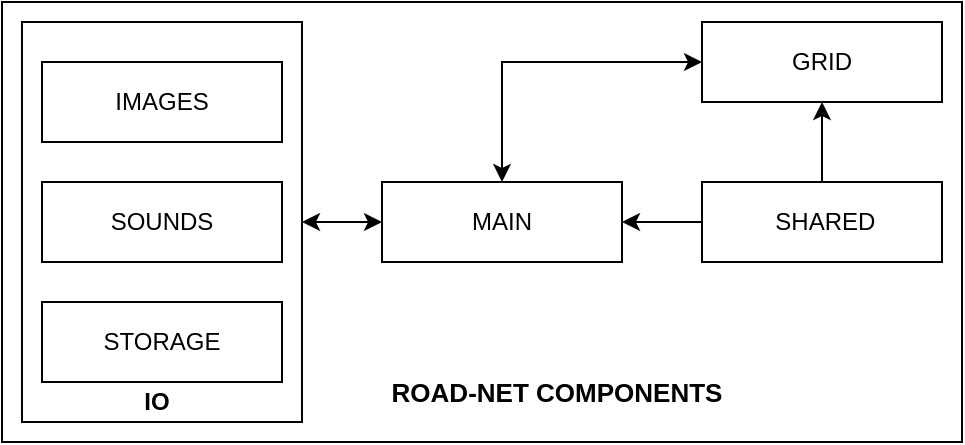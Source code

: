 <mxfile version="21.3.6" type="device" pages="3">
  <diagram name="Page-1" id="NRLE5QT62AbYSh7q1RxX">
    <mxGraphModel dx="819" dy="447" grid="1" gridSize="10" guides="1" tooltips="1" connect="1" arrows="1" fold="1" page="1" pageScale="1" pageWidth="850" pageHeight="1100" math="0" shadow="0">
      <root>
        <mxCell id="0" />
        <mxCell id="1" parent="0" />
        <mxCell id="btgFZBu5aH6P6C4e3eSE-1" value="" style="rounded=0;whiteSpace=wrap;html=1;fillColor=none;glass=0;shadow=0;" vertex="1" parent="1">
          <mxGeometry x="50" y="270" width="480" height="220" as="geometry" />
        </mxCell>
        <mxCell id="btgFZBu5aH6P6C4e3eSE-3" value="IMAGES" style="rounded=0;whiteSpace=wrap;html=1;" vertex="1" parent="1">
          <mxGeometry x="70" y="300" width="120" height="40" as="geometry" />
        </mxCell>
        <mxCell id="btgFZBu5aH6P6C4e3eSE-4" value="SOUNDS" style="rounded=0;whiteSpace=wrap;html=1;" vertex="1" parent="1">
          <mxGeometry x="70" y="360" width="120" height="40" as="geometry" />
        </mxCell>
        <mxCell id="btgFZBu5aH6P6C4e3eSE-6" value="STORAGE" style="rounded=0;whiteSpace=wrap;html=1;" vertex="1" parent="1">
          <mxGeometry x="70" y="420" width="120" height="40" as="geometry" />
        </mxCell>
        <mxCell id="btgFZBu5aH6P6C4e3eSE-17" value="" style="edgeStyle=orthogonalEdgeStyle;rounded=0;orthogonalLoop=1;jettySize=auto;html=1;" edge="1" parent="1" source="btgFZBu5aH6P6C4e3eSE-7" target="btgFZBu5aH6P6C4e3eSE-8">
          <mxGeometry relative="1" as="geometry" />
        </mxCell>
        <mxCell id="btgFZBu5aH6P6C4e3eSE-18" value="" style="edgeStyle=orthogonalEdgeStyle;rounded=0;orthogonalLoop=1;jettySize=auto;html=1;" edge="1" parent="1" source="btgFZBu5aH6P6C4e3eSE-7" target="btgFZBu5aH6P6C4e3eSE-9">
          <mxGeometry relative="1" as="geometry" />
        </mxCell>
        <mxCell id="btgFZBu5aH6P6C4e3eSE-7" value="&lt;p&gt;&amp;nbsp;SHARED&lt;/p&gt;" style="rounded=0;whiteSpace=wrap;html=1;" vertex="1" parent="1">
          <mxGeometry x="400" y="360" width="120" height="40" as="geometry" />
        </mxCell>
        <mxCell id="btgFZBu5aH6P6C4e3eSE-8" value="MAIN" style="rounded=0;whiteSpace=wrap;html=1;" vertex="1" parent="1">
          <mxGeometry x="240" y="360" width="120" height="40" as="geometry" />
        </mxCell>
        <mxCell id="btgFZBu5aH6P6C4e3eSE-9" value="GRID" style="rounded=0;whiteSpace=wrap;html=1;" vertex="1" parent="1">
          <mxGeometry x="400" y="280" width="120" height="40" as="geometry" />
        </mxCell>
        <mxCell id="btgFZBu5aH6P6C4e3eSE-28" value="" style="rounded=0;whiteSpace=wrap;html=1;fillColor=none;opacity=99;" vertex="1" parent="1">
          <mxGeometry x="60" y="280" width="140" height="200" as="geometry" />
        </mxCell>
        <mxCell id="btgFZBu5aH6P6C4e3eSE-30" value="" style="endArrow=classic;startArrow=classic;html=1;rounded=0;exitX=1;exitY=0.5;exitDx=0;exitDy=0;entryX=0;entryY=0.5;entryDx=0;entryDy=0;" edge="1" parent="1" source="btgFZBu5aH6P6C4e3eSE-28" target="btgFZBu5aH6P6C4e3eSE-8">
          <mxGeometry width="50" height="50" relative="1" as="geometry">
            <mxPoint x="260" y="450" as="sourcePoint" />
            <mxPoint x="310" y="400" as="targetPoint" />
          </mxGeometry>
        </mxCell>
        <mxCell id="btgFZBu5aH6P6C4e3eSE-31" value="&lt;b&gt;IO&lt;/b&gt;" style="text;html=1;strokeColor=none;fillColor=none;align=center;verticalAlign=middle;whiteSpace=wrap;rounded=0;" vertex="1" parent="1">
          <mxGeometry x="110" y="460" width="35" height="20" as="geometry" />
        </mxCell>
        <mxCell id="btgFZBu5aH6P6C4e3eSE-32" value="&lt;font style=&quot;font-size: 13px;&quot;&gt;&lt;b&gt;&lt;font style=&quot;font-size: 13px;&quot;&gt;ROAD-NET&lt;/font&gt; COMPONENTS&lt;/b&gt;&lt;/font&gt;" style="text;html=1;strokeColor=none;fillColor=none;align=center;verticalAlign=middle;whiteSpace=wrap;rounded=0;" vertex="1" parent="1">
          <mxGeometry x="240" y="450" width="175" height="30" as="geometry" />
        </mxCell>
        <mxCell id="btgFZBu5aH6P6C4e3eSE-34" value="" style="endArrow=classic;startArrow=classic;html=1;rounded=0;exitX=0.5;exitY=0;exitDx=0;exitDy=0;entryX=0;entryY=0.5;entryDx=0;entryDy=0;" edge="1" parent="1" source="btgFZBu5aH6P6C4e3eSE-8" target="btgFZBu5aH6P6C4e3eSE-9">
          <mxGeometry width="50" height="50" relative="1" as="geometry">
            <mxPoint x="285" y="330" as="sourcePoint" />
            <mxPoint x="335" y="280" as="targetPoint" />
            <Array as="points">
              <mxPoint x="300" y="300" />
            </Array>
          </mxGeometry>
        </mxCell>
      </root>
    </mxGraphModel>
  </diagram>
  <diagram id="k56u3Y-bAEnLxftxdA4r" name="More Details">
    <mxGraphModel dx="819" dy="447" grid="1" gridSize="10" guides="1" tooltips="1" connect="1" arrows="1" fold="1" page="1" pageScale="1" pageWidth="850" pageHeight="1100" math="0" shadow="0">
      <root>
        <mxCell id="0" />
        <mxCell id="1" parent="0" />
        <mxCell id="gwb3Psc2zYcNcPu7QiEd-1" value="" style="rounded=0;whiteSpace=wrap;html=1;fillColor=none;" vertex="1" parent="1">
          <mxGeometry x="30" y="180" width="260" height="80" as="geometry" />
        </mxCell>
        <mxCell id="gwb3Psc2zYcNcPu7QiEd-2" value="&lt;font face=&quot;Courier New&quot;&gt;Destination Objectives&lt;/font&gt;" style="rounded=0;whiteSpace=wrap;html=1;" vertex="1" parent="1">
          <mxGeometry x="40" y="190" width="100" height="40" as="geometry" />
        </mxCell>
        <mxCell id="gwb3Psc2zYcNcPu7QiEd-3" value="&lt;font face=&quot;Courier New&quot;&gt;Grid Primitive&lt;/font&gt;" style="rounded=0;whiteSpace=wrap;html=1;" vertex="1" parent="1">
          <mxGeometry x="180" y="190" width="100" height="40" as="geometry" />
        </mxCell>
        <mxCell id="gwb3Psc2zYcNcPu7QiEd-5" value="&lt;b&gt;&lt;font style=&quot;font-size: 13px;&quot; face=&quot;Courier New&quot;&gt;GRID&lt;/font&gt;&lt;/b&gt;" style="text;html=1;strokeColor=none;fillColor=none;align=center;verticalAlign=middle;whiteSpace=wrap;rounded=0;" vertex="1" parent="1">
          <mxGeometry x="128.75" y="240" width="62.5" height="20" as="geometry" />
        </mxCell>
        <mxCell id="gwb3Psc2zYcNcPu7QiEd-6" value="" style="rounded=0;whiteSpace=wrap;html=1;fillColor=none;" vertex="1" parent="1">
          <mxGeometry x="320" y="80" width="240" height="280" as="geometry" />
        </mxCell>
        <mxCell id="gwb3Psc2zYcNcPu7QiEd-7" value="&lt;font face=&quot;Courier New&quot;&gt;InfoPanel&lt;/font&gt;" style="rounded=0;whiteSpace=wrap;html=1;fillColor=none;" vertex="1" parent="1">
          <mxGeometry x="340" y="100" width="80" height="40" as="geometry" />
        </mxCell>
        <mxCell id="gwb3Psc2zYcNcPu7QiEd-10" value="&lt;font face=&quot;Courier New&quot;&gt;Node&lt;/font&gt;" style="rounded=0;whiteSpace=wrap;html=1;fillColor=none;" vertex="1" parent="1">
          <mxGeometry x="340" y="280" width="80" height="40" as="geometry" />
        </mxCell>
        <mxCell id="gwb3Psc2zYcNcPu7QiEd-11" value="&lt;font face=&quot;Courier New&quot;&gt;Vehicle&lt;br&gt;&lt;/font&gt;" style="rounded=0;whiteSpace=wrap;html=1;fillColor=none;" vertex="1" parent="1">
          <mxGeometry x="460" y="190" width="80" height="40" as="geometry" />
        </mxCell>
        <mxCell id="gwb3Psc2zYcNcPu7QiEd-12" value="&lt;font face=&quot;Courier New&quot;&gt;Road Runner Linker&lt;/font&gt;" style="rounded=0;whiteSpace=wrap;html=1;fillColor=none;" vertex="1" parent="1">
          <mxGeometry x="340" y="190" width="80" height="40" as="geometry" />
        </mxCell>
        <mxCell id="gwb3Psc2zYcNcPu7QiEd-17" value="&lt;font face=&quot;Courier New&quot;&gt;Message&lt;/font&gt;" style="rounded=0;whiteSpace=wrap;html=1;fillColor=none;" vertex="1" parent="1">
          <mxGeometry x="460" y="100" width="80" height="40" as="geometry" />
        </mxCell>
        <mxCell id="gwb3Psc2zYcNcPu7QiEd-23" value="" style="rounded=0;whiteSpace=wrap;html=1;fillColor=none;" vertex="1" parent="1">
          <mxGeometry x="330" y="90" width="220" height="60" as="geometry" />
        </mxCell>
        <mxCell id="gwb3Psc2zYcNcPu7QiEd-25" value="&lt;font face=&quot;Courier New&quot;&gt;Node Position&lt;br&gt;&lt;/font&gt;" style="rounded=0;whiteSpace=wrap;html=1;fillColor=none;" vertex="1" parent="1">
          <mxGeometry x="460" y="280" width="80" height="40" as="geometry" />
        </mxCell>
        <mxCell id="S_k7ydXAX8KpUyd_uifY-5" value="" style="edgeStyle=orthogonalEdgeStyle;rounded=0;orthogonalLoop=1;jettySize=auto;html=1;" edge="1" parent="1" source="S_k7ydXAX8KpUyd_uifY-1" target="S_k7ydXAX8KpUyd_uifY-4">
          <mxGeometry relative="1" as="geometry" />
        </mxCell>
        <mxCell id="S_k7ydXAX8KpUyd_uifY-1" value="" style="rounded=0;whiteSpace=wrap;html=1;fillColor=none;" vertex="1" parent="1">
          <mxGeometry x="330" y="270" width="220" height="60" as="geometry" />
        </mxCell>
        <mxCell id="S_k7ydXAX8KpUyd_uifY-4" value="" style="rounded=0;whiteSpace=wrap;html=1;fillColor=none;" vertex="1" parent="1">
          <mxGeometry x="330" y="180" width="220" height="60" as="geometry" />
        </mxCell>
        <mxCell id="S_k7ydXAX8KpUyd_uifY-6" value="" style="endArrow=classic;startArrow=classic;html=1;rounded=0;exitX=1;exitY=0.5;exitDx=0;exitDy=0;entryX=0;entryY=0.5;entryDx=0;entryDy=0;" edge="1" parent="1" source="gwb3Psc2zYcNcPu7QiEd-10" target="gwb3Psc2zYcNcPu7QiEd-25">
          <mxGeometry width="50" height="50" relative="1" as="geometry">
            <mxPoint x="430" y="410" as="sourcePoint" />
            <mxPoint x="480" y="360" as="targetPoint" />
          </mxGeometry>
        </mxCell>
        <mxCell id="S_k7ydXAX8KpUyd_uifY-7" value="" style="endArrow=classic;startArrow=classic;html=1;rounded=0;exitX=1;exitY=0.5;exitDx=0;exitDy=0;entryX=0;entryY=0.5;entryDx=0;entryDy=0;" edge="1" parent="1" source="gwb3Psc2zYcNcPu7QiEd-12" target="gwb3Psc2zYcNcPu7QiEd-11">
          <mxGeometry width="50" height="50" relative="1" as="geometry">
            <mxPoint x="540" y="260" as="sourcePoint" />
            <mxPoint x="590" y="210" as="targetPoint" />
          </mxGeometry>
        </mxCell>
        <mxCell id="S_k7ydXAX8KpUyd_uifY-8" value="" style="endArrow=classic;startArrow=classic;html=1;rounded=0;exitX=1;exitY=0.5;exitDx=0;exitDy=0;entryX=0;entryY=0.5;entryDx=0;entryDy=0;" edge="1" parent="1" source="gwb3Psc2zYcNcPu7QiEd-7" target="gwb3Psc2zYcNcPu7QiEd-17">
          <mxGeometry width="50" height="50" relative="1" as="geometry">
            <mxPoint x="560" y="190" as="sourcePoint" />
            <mxPoint x="610" y="140" as="targetPoint" />
          </mxGeometry>
        </mxCell>
        <mxCell id="S_k7ydXAX8KpUyd_uifY-9" value="&lt;font style=&quot;font-size: 13px;&quot; face=&quot;Courier New&quot;&gt;&lt;b&gt;SHARED&lt;/b&gt;&lt;/font&gt;" style="text;html=1;strokeColor=none;fillColor=none;align=center;verticalAlign=middle;whiteSpace=wrap;rounded=0;" vertex="1" parent="1">
          <mxGeometry x="410" y="340" width="60" height="20" as="geometry" />
        </mxCell>
        <mxCell id="It2zazeQHcCcmTnKSvh2-1" value="" style="endArrow=classic;startArrow=classic;html=1;rounded=0;exitX=1;exitY=0.5;exitDx=0;exitDy=0;entryX=0;entryY=0.5;entryDx=0;entryDy=0;" edge="1" parent="1" source="gwb3Psc2zYcNcPu7QiEd-2" target="gwb3Psc2zYcNcPu7QiEd-3">
          <mxGeometry width="50" height="50" relative="1" as="geometry">
            <mxPoint x="170" y="290" as="sourcePoint" />
            <mxPoint x="220" y="240" as="targetPoint" />
          </mxGeometry>
        </mxCell>
      </root>
    </mxGraphModel>
  </diagram>
  <diagram id="DfkDgJJSVkTHs8ykuVzE" name="Page-3">
    <mxGraphModel dx="1434" dy="782" grid="1" gridSize="10" guides="1" tooltips="1" connect="1" arrows="1" fold="1" page="1" pageScale="1" pageWidth="850" pageHeight="1100" math="0" shadow="0">
      <root>
        <mxCell id="0" />
        <mxCell id="1" parent="0" />
      </root>
    </mxGraphModel>
  </diagram>
</mxfile>
